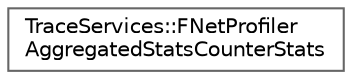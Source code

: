 digraph "Graphical Class Hierarchy"
{
 // INTERACTIVE_SVG=YES
 // LATEX_PDF_SIZE
  bgcolor="transparent";
  edge [fontname=Helvetica,fontsize=10,labelfontname=Helvetica,labelfontsize=10];
  node [fontname=Helvetica,fontsize=10,shape=box,height=0.2,width=0.4];
  rankdir="LR";
  Node0 [id="Node000000",label="TraceServices::FNetProfiler\lAggregatedStatsCounterStats",height=0.2,width=0.4,color="grey40", fillcolor="white", style="filled",URL="$df/dad/structTraceServices_1_1FNetProfilerAggregatedStatsCounterStats.html",tooltip=" "];
}
